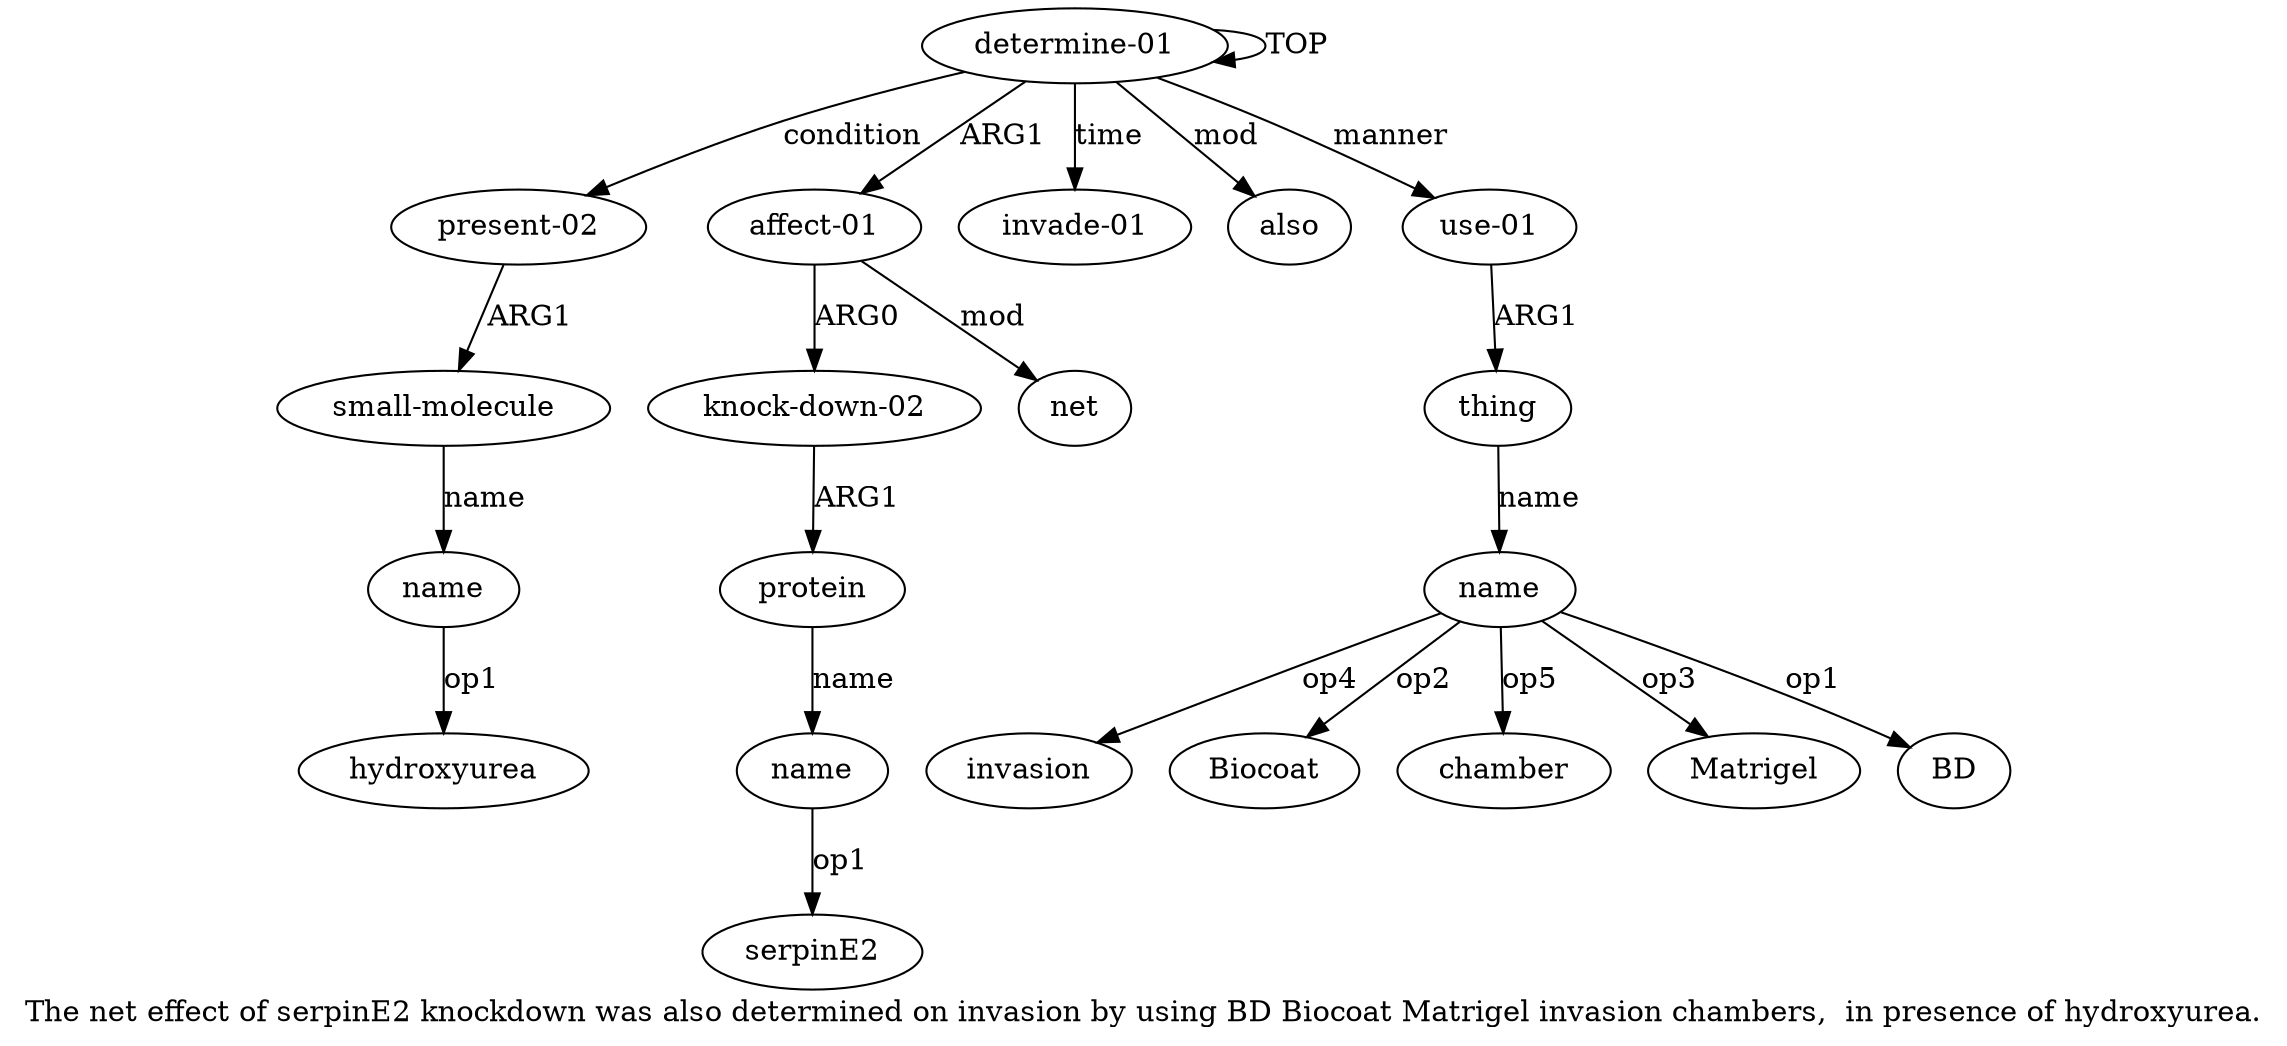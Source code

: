 digraph  {
	graph [label="The net effect of serpinE2 knockdown was also determined on invasion by using BD Biocoat Matrigel invasion chambers,  in presence \
of hydroxyurea."];
	node [label="\N"];
	"a10 invasion"	 [color=black,
		gold_ind=-1,
		gold_label=invasion,
		label=invasion,
		test_ind=-1,
		test_label=invasion];
	a11	 [color=black,
		gold_ind=11,
		gold_label="present-02",
		label="present-02",
		test_ind=11,
		test_label="present-02"];
	a12	 [color=black,
		gold_ind=12,
		gold_label="small-molecule",
		label="small-molecule",
		test_ind=12,
		test_label="small-molecule"];
	a11 -> a12 [key=0,
	color=black,
	gold_label=ARG1,
	label=ARG1,
	test_label=ARG1];
a10 [color=black,
	gold_ind=10,
	gold_label=name,
	label=name,
	test_ind=10,
	test_label=name];
a10 -> "a10 invasion" [key=0,
color=black,
gold_label=op4,
label=op4,
test_label=op4];
"a10 Biocoat" [color=black,
gold_ind=-1,
gold_label=Biocoat,
label=Biocoat,
test_ind=-1,
test_label=Biocoat];
a10 -> "a10 Biocoat" [key=0,
color=black,
gold_label=op2,
label=op2,
test_label=op2];
"a10 chamber" [color=black,
gold_ind=-1,
gold_label=chamber,
label=chamber,
test_ind=-1,
test_label=chamber];
a10 -> "a10 chamber" [key=0,
color=black,
gold_label=op5,
label=op5,
test_label=op5];
"a10 Matrigel" [color=black,
gold_ind=-1,
gold_label=Matrigel,
label=Matrigel,
test_ind=-1,
test_label=Matrigel];
a10 -> "a10 Matrigel" [key=0,
color=black,
gold_label=op3,
label=op3,
test_label=op3];
"a10 BD" [color=black,
gold_ind=-1,
gold_label=BD,
label=BD,
test_ind=-1,
test_label=BD];
a10 -> "a10 BD" [key=0,
color=black,
gold_label=op1,
label=op1,
test_label=op1];
a13 [color=black,
gold_ind=13,
gold_label=name,
label=name,
test_ind=13,
test_label=name];
"a13 hydroxyurea" [color=black,
gold_ind=-1,
gold_label=hydroxyurea,
label=hydroxyurea,
test_ind=-1,
test_label=hydroxyurea];
a13 -> "a13 hydroxyurea" [key=0,
color=black,
gold_label=op1,
label=op1,
test_label=op1];
a12 -> a13 [key=0,
color=black,
gold_label=name,
label=name,
test_label=name];
a1 [color=black,
gold_ind=1,
gold_label="affect-01",
label="affect-01",
test_ind=1,
test_label="affect-01"];
a2 [color=black,
gold_ind=2,
gold_label="knock-down-02",
label="knock-down-02",
test_ind=2,
test_label="knock-down-02"];
a1 -> a2 [key=0,
color=black,
gold_label=ARG0,
label=ARG0,
test_label=ARG0];
a5 [color=black,
gold_ind=5,
gold_label=net,
label=net,
test_ind=5,
test_label=net];
a1 -> a5 [key=0,
color=black,
gold_label=mod,
label=mod,
test_label=mod];
a0 [color=black,
gold_ind=0,
gold_label="determine-01",
label="determine-01",
test_ind=0,
test_label="determine-01"];
a0 -> a11 [key=0,
color=black,
gold_label=condition,
label=condition,
test_label=condition];
a0 -> a1 [key=0,
color=black,
gold_label=ARG1,
label=ARG1,
test_label=ARG1];
a0 -> a0 [key=0,
color=black,
gold_label=TOP,
label=TOP,
test_label=TOP];
a7 [color=black,
gold_ind=7,
gold_label="invade-01",
label="invade-01",
test_ind=7,
test_label="invade-01"];
a0 -> a7 [key=0,
color=black,
gold_label=time,
label=time,
test_label=time];
a6 [color=black,
gold_ind=6,
gold_label=also,
label=also,
test_ind=6,
test_label=also];
a0 -> a6 [key=0,
color=black,
gold_label=mod,
label=mod,
test_label=mod];
a8 [color=black,
gold_ind=8,
gold_label="use-01",
label="use-01",
test_ind=8,
test_label="use-01"];
a0 -> a8 [key=0,
color=black,
gold_label=manner,
label=manner,
test_label=manner];
a3 [color=black,
gold_ind=3,
gold_label=protein,
label=protein,
test_ind=3,
test_label=protein];
a4 [color=black,
gold_ind=4,
gold_label=name,
label=name,
test_ind=4,
test_label=name];
a3 -> a4 [key=0,
color=black,
gold_label=name,
label=name,
test_label=name];
a2 -> a3 [key=0,
color=black,
gold_label=ARG1,
label=ARG1,
test_label=ARG1];
"a4 serpinE2" [color=black,
gold_ind=-1,
gold_label=serpinE2,
label=serpinE2,
test_ind=-1,
test_label=serpinE2];
a4 -> "a4 serpinE2" [key=0,
color=black,
gold_label=op1,
label=op1,
test_label=op1];
a9 [color=black,
gold_ind=9,
gold_label=thing,
label=thing,
test_ind=9,
test_label=thing];
a9 -> a10 [key=0,
color=black,
gold_label=name,
label=name,
test_label=name];
a8 -> a9 [key=0,
color=black,
gold_label=ARG1,
label=ARG1,
test_label=ARG1];
}
